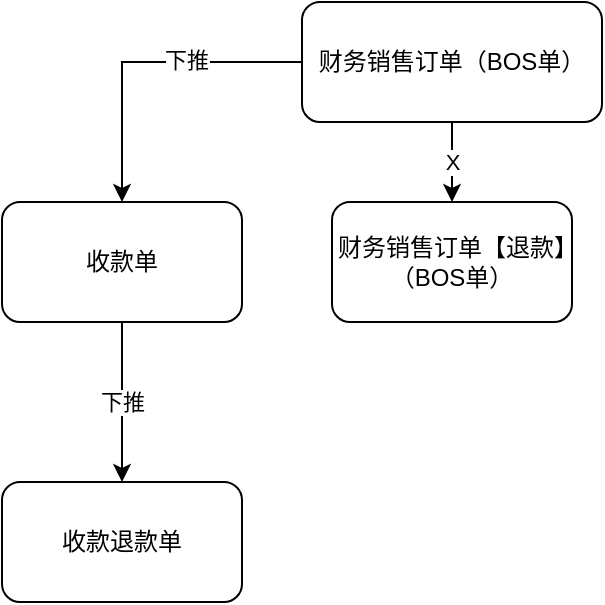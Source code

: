 <mxfile version="20.0.4" type="github">
  <diagram id="C5RBs43oDa-KdzZeNtuy" name="Page-1">
    <mxGraphModel dx="1374" dy="754" grid="1" gridSize="10" guides="1" tooltips="1" connect="1" arrows="1" fold="1" page="1" pageScale="1" pageWidth="827" pageHeight="1169" math="0" shadow="0">
      <root>
        <mxCell id="WIyWlLk6GJQsqaUBKTNV-0" />
        <mxCell id="WIyWlLk6GJQsqaUBKTNV-1" parent="WIyWlLk6GJQsqaUBKTNV-0" />
        <mxCell id="yGl1BQOes_U4skFVAVLt-2" value="" style="edgeStyle=orthogonalEdgeStyle;rounded=0;orthogonalLoop=1;jettySize=auto;html=1;" edge="1" parent="WIyWlLk6GJQsqaUBKTNV-1" source="yGl1BQOes_U4skFVAVLt-0" target="yGl1BQOes_U4skFVAVLt-1">
          <mxGeometry relative="1" as="geometry" />
        </mxCell>
        <mxCell id="yGl1BQOes_U4skFVAVLt-3" value="下推" style="edgeLabel;html=1;align=center;verticalAlign=middle;resizable=0;points=[];" vertex="1" connectable="0" parent="yGl1BQOes_U4skFVAVLt-2">
          <mxGeometry x="-0.275" y="-1" relative="1" as="geometry">
            <mxPoint as="offset" />
          </mxGeometry>
        </mxCell>
        <mxCell id="yGl1BQOes_U4skFVAVLt-7" value="X" style="edgeStyle=orthogonalEdgeStyle;rounded=0;orthogonalLoop=1;jettySize=auto;html=1;" edge="1" parent="WIyWlLk6GJQsqaUBKTNV-1" source="yGl1BQOes_U4skFVAVLt-0" target="yGl1BQOes_U4skFVAVLt-6">
          <mxGeometry relative="1" as="geometry" />
        </mxCell>
        <mxCell id="yGl1BQOes_U4skFVAVLt-0" value="财务销售订单（BOS单）" style="rounded=1;whiteSpace=wrap;html=1;" vertex="1" parent="WIyWlLk6GJQsqaUBKTNV-1">
          <mxGeometry x="350" y="140" width="150" height="60" as="geometry" />
        </mxCell>
        <mxCell id="yGl1BQOes_U4skFVAVLt-5" value="下推" style="edgeStyle=orthogonalEdgeStyle;rounded=0;orthogonalLoop=1;jettySize=auto;html=1;" edge="1" parent="WIyWlLk6GJQsqaUBKTNV-1" source="yGl1BQOes_U4skFVAVLt-1" target="yGl1BQOes_U4skFVAVLt-4">
          <mxGeometry relative="1" as="geometry" />
        </mxCell>
        <mxCell id="yGl1BQOes_U4skFVAVLt-1" value="收款单" style="whiteSpace=wrap;html=1;rounded=1;" vertex="1" parent="WIyWlLk6GJQsqaUBKTNV-1">
          <mxGeometry x="200" y="240" width="120" height="60" as="geometry" />
        </mxCell>
        <mxCell id="yGl1BQOes_U4skFVAVLt-4" value="收款退款单" style="whiteSpace=wrap;html=1;rounded=1;" vertex="1" parent="WIyWlLk6GJQsqaUBKTNV-1">
          <mxGeometry x="200" y="380" width="120" height="60" as="geometry" />
        </mxCell>
        <mxCell id="yGl1BQOes_U4skFVAVLt-6" value="财务销售订单【退款】（BOS单）" style="whiteSpace=wrap;html=1;rounded=1;" vertex="1" parent="WIyWlLk6GJQsqaUBKTNV-1">
          <mxGeometry x="365" y="240" width="120" height="60" as="geometry" />
        </mxCell>
      </root>
    </mxGraphModel>
  </diagram>
</mxfile>
